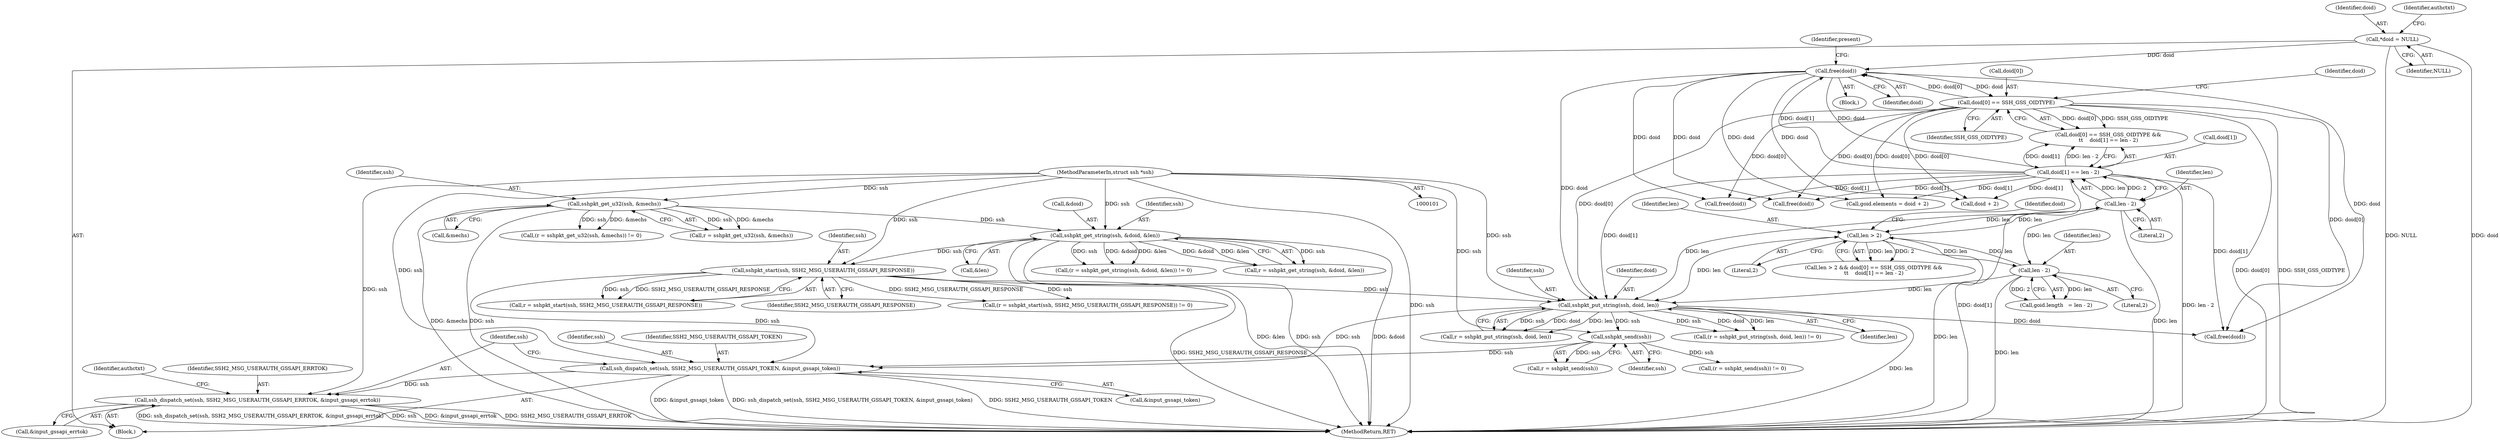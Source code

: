 digraph "0_src_779974d35b4859c07bc3cb8a12c74b43b0a7d1e0@pointer" {
"1000318" [label="(Call,ssh_dispatch_set(ssh, SSH2_MSG_USERAUTH_GSSAPI_ERRTOK, &input_gssapi_errtok))"];
"1000313" [label="(Call,ssh_dispatch_set(ssh, SSH2_MSG_USERAUTH_GSSAPI_TOKEN, &input_gssapi_token))"];
"1000303" [label="(Call,sshpkt_send(ssh))"];
"1000295" [label="(Call,sshpkt_put_string(ssh, doid, len))"];
"1000287" [label="(Call,sshpkt_start(ssh, SSH2_MSG_USERAUTH_GSSAPI_RESPONSE))"];
"1000175" [label="(Call,sshpkt_get_string(ssh, &doid, &len))"];
"1000143" [label="(Call,sshpkt_get_u32(ssh, &mechs))"];
"1000102" [label="(MethodParameterIn,struct ssh *ssh)"];
"1000193" [label="(Call,doid[0] == SSH_GSS_OIDTYPE)"];
"1000166" [label="(Call,free(doid))"];
"1000198" [label="(Call,doid[1] == len - 2)"];
"1000202" [label="(Call,len - 2)"];
"1000189" [label="(Call,len > 2)"];
"1000217" [label="(Call,len - 2)"];
"1000123" [label="(Call,*doid = NULL)"];
"1000123" [label="(Call,*doid = NULL)"];
"1000321" [label="(Call,&input_gssapi_errtok)"];
"1000292" [label="(Call,(r = sshpkt_put_string(ssh, doid, len)) != 0)"];
"1000188" [label="(Call,len > 2 && doid[0] == SSH_GSS_OIDTYPE &&\n\t\t    doid[1] == len - 2)"];
"1000190" [label="(Identifier,len)"];
"1000241" [label="(Call,free(doid))"];
"1000301" [label="(Call,r = sshpkt_send(ssh))"];
"1000197" [label="(Identifier,SSH_GSS_OIDTYPE)"];
"1000192" [label="(Call,doid[0] == SSH_GSS_OIDTYPE &&\n\t\t    doid[1] == len - 2)"];
"1000303" [label="(Call,sshpkt_send(ssh))"];
"1000144" [label="(Identifier,ssh)"];
"1000213" [label="(Call,goid.length   = len - 2)"];
"1000266" [label="(Call,free(doid))"];
"1000193" [label="(Call,doid[0] == SSH_GSS_OIDTYPE)"];
"1000200" [label="(Identifier,doid)"];
"1000219" [label="(Literal,2)"];
"1000320" [label="(Identifier,SSH2_MSG_USERAUTH_GSSAPI_ERRTOK)"];
"1000199" [label="(Call,doid[1])"];
"1000124" [label="(Identifier,doid)"];
"1000285" [label="(Call,r = sshpkt_start(ssh, SSH2_MSG_USERAUTH_GSSAPI_RESPONSE))"];
"1000194" [label="(Call,doid[0])"];
"1000218" [label="(Identifier,len)"];
"1000318" [label="(Call,ssh_dispatch_set(ssh, SSH2_MSG_USERAUTH_GSSAPI_ERRTOK, &input_gssapi_errtok))"];
"1000125" [label="(Identifier,NULL)"];
"1000295" [label="(Call,sshpkt_put_string(ssh, doid, len))"];
"1000316" [label="(Call,&input_gssapi_token)"];
"1000289" [label="(Identifier,SSH2_MSG_USERAUTH_GSSAPI_RESPONSE)"];
"1000315" [label="(Identifier,SSH2_MSG_USERAUTH_GSSAPI_TOKEN)"];
"1000298" [label="(Identifier,len)"];
"1000169" [label="(Identifier,present)"];
"1000102" [label="(MethodParameterIn,struct ssh *ssh)"];
"1000300" [label="(Call,(r = sshpkt_send(ssh)) != 0)"];
"1000206" [label="(Call,goid.elements = doid + 2)"];
"1000330" [label="(MethodReturn,RET)"];
"1000166" [label="(Call,free(doid))"];
"1000202" [label="(Call,len - 2)"];
"1000189" [label="(Call,len > 2)"];
"1000176" [label="(Identifier,ssh)"];
"1000140" [label="(Call,(r = sshpkt_get_u32(ssh, &mechs)) != 0)"];
"1000217" [label="(Call,len - 2)"];
"1000204" [label="(Literal,2)"];
"1000287" [label="(Call,sshpkt_start(ssh, SSH2_MSG_USERAUTH_GSSAPI_RESPONSE))"];
"1000172" [label="(Call,(r = sshpkt_get_string(ssh, &doid, &len)) != 0)"];
"1000210" [label="(Call,doid + 2)"];
"1000203" [label="(Identifier,len)"];
"1000311" [label="(Call,free(doid))"];
"1000195" [label="(Identifier,doid)"];
"1000141" [label="(Call,r = sshpkt_get_u32(ssh, &mechs))"];
"1000173" [label="(Call,r = sshpkt_get_string(ssh, &doid, &len))"];
"1000143" [label="(Call,sshpkt_get_u32(ssh, &mechs))"];
"1000163" [label="(Block,)"];
"1000325" [label="(Identifier,authctxt)"];
"1000288" [label="(Identifier,ssh)"];
"1000319" [label="(Identifier,ssh)"];
"1000198" [label="(Call,doid[1] == len - 2)"];
"1000296" [label="(Identifier,ssh)"];
"1000297" [label="(Identifier,doid)"];
"1000179" [label="(Call,&len)"];
"1000177" [label="(Call,&doid)"];
"1000145" [label="(Call,&mechs)"];
"1000167" [label="(Identifier,doid)"];
"1000284" [label="(Call,(r = sshpkt_start(ssh, SSH2_MSG_USERAUTH_GSSAPI_RESPONSE)) != 0)"];
"1000103" [label="(Block,)"];
"1000304" [label="(Identifier,ssh)"];
"1000314" [label="(Identifier,ssh)"];
"1000313" [label="(Call,ssh_dispatch_set(ssh, SSH2_MSG_USERAUTH_GSSAPI_TOKEN, &input_gssapi_token))"];
"1000293" [label="(Call,r = sshpkt_put_string(ssh, doid, len))"];
"1000175" [label="(Call,sshpkt_get_string(ssh, &doid, &len))"];
"1000191" [label="(Literal,2)"];
"1000130" [label="(Identifier,authctxt)"];
"1000318" -> "1000103"  [label="AST: "];
"1000318" -> "1000321"  [label="CFG: "];
"1000319" -> "1000318"  [label="AST: "];
"1000320" -> "1000318"  [label="AST: "];
"1000321" -> "1000318"  [label="AST: "];
"1000325" -> "1000318"  [label="CFG: "];
"1000318" -> "1000330"  [label="DDG: ssh_dispatch_set(ssh, SSH2_MSG_USERAUTH_GSSAPI_ERRTOK, &input_gssapi_errtok)"];
"1000318" -> "1000330"  [label="DDG: ssh"];
"1000318" -> "1000330"  [label="DDG: &input_gssapi_errtok"];
"1000318" -> "1000330"  [label="DDG: SSH2_MSG_USERAUTH_GSSAPI_ERRTOK"];
"1000313" -> "1000318"  [label="DDG: ssh"];
"1000102" -> "1000318"  [label="DDG: ssh"];
"1000313" -> "1000103"  [label="AST: "];
"1000313" -> "1000316"  [label="CFG: "];
"1000314" -> "1000313"  [label="AST: "];
"1000315" -> "1000313"  [label="AST: "];
"1000316" -> "1000313"  [label="AST: "];
"1000319" -> "1000313"  [label="CFG: "];
"1000313" -> "1000330"  [label="DDG: SSH2_MSG_USERAUTH_GSSAPI_TOKEN"];
"1000313" -> "1000330"  [label="DDG: &input_gssapi_token"];
"1000313" -> "1000330"  [label="DDG: ssh_dispatch_set(ssh, SSH2_MSG_USERAUTH_GSSAPI_TOKEN, &input_gssapi_token)"];
"1000303" -> "1000313"  [label="DDG: ssh"];
"1000295" -> "1000313"  [label="DDG: ssh"];
"1000287" -> "1000313"  [label="DDG: ssh"];
"1000102" -> "1000313"  [label="DDG: ssh"];
"1000303" -> "1000301"  [label="AST: "];
"1000303" -> "1000304"  [label="CFG: "];
"1000304" -> "1000303"  [label="AST: "];
"1000301" -> "1000303"  [label="CFG: "];
"1000303" -> "1000300"  [label="DDG: ssh"];
"1000303" -> "1000301"  [label="DDG: ssh"];
"1000295" -> "1000303"  [label="DDG: ssh"];
"1000102" -> "1000303"  [label="DDG: ssh"];
"1000295" -> "1000293"  [label="AST: "];
"1000295" -> "1000298"  [label="CFG: "];
"1000296" -> "1000295"  [label="AST: "];
"1000297" -> "1000295"  [label="AST: "];
"1000298" -> "1000295"  [label="AST: "];
"1000293" -> "1000295"  [label="CFG: "];
"1000295" -> "1000330"  [label="DDG: len"];
"1000295" -> "1000292"  [label="DDG: ssh"];
"1000295" -> "1000292"  [label="DDG: doid"];
"1000295" -> "1000292"  [label="DDG: len"];
"1000295" -> "1000293"  [label="DDG: ssh"];
"1000295" -> "1000293"  [label="DDG: doid"];
"1000295" -> "1000293"  [label="DDG: len"];
"1000287" -> "1000295"  [label="DDG: ssh"];
"1000102" -> "1000295"  [label="DDG: ssh"];
"1000193" -> "1000295"  [label="DDG: doid[0]"];
"1000166" -> "1000295"  [label="DDG: doid"];
"1000198" -> "1000295"  [label="DDG: doid[1]"];
"1000189" -> "1000295"  [label="DDG: len"];
"1000217" -> "1000295"  [label="DDG: len"];
"1000202" -> "1000295"  [label="DDG: len"];
"1000295" -> "1000311"  [label="DDG: doid"];
"1000287" -> "1000285"  [label="AST: "];
"1000287" -> "1000289"  [label="CFG: "];
"1000288" -> "1000287"  [label="AST: "];
"1000289" -> "1000287"  [label="AST: "];
"1000285" -> "1000287"  [label="CFG: "];
"1000287" -> "1000330"  [label="DDG: SSH2_MSG_USERAUTH_GSSAPI_RESPONSE"];
"1000287" -> "1000284"  [label="DDG: ssh"];
"1000287" -> "1000284"  [label="DDG: SSH2_MSG_USERAUTH_GSSAPI_RESPONSE"];
"1000287" -> "1000285"  [label="DDG: ssh"];
"1000287" -> "1000285"  [label="DDG: SSH2_MSG_USERAUTH_GSSAPI_RESPONSE"];
"1000175" -> "1000287"  [label="DDG: ssh"];
"1000102" -> "1000287"  [label="DDG: ssh"];
"1000175" -> "1000173"  [label="AST: "];
"1000175" -> "1000179"  [label="CFG: "];
"1000176" -> "1000175"  [label="AST: "];
"1000177" -> "1000175"  [label="AST: "];
"1000179" -> "1000175"  [label="AST: "];
"1000173" -> "1000175"  [label="CFG: "];
"1000175" -> "1000330"  [label="DDG: &len"];
"1000175" -> "1000330"  [label="DDG: ssh"];
"1000175" -> "1000330"  [label="DDG: &doid"];
"1000175" -> "1000172"  [label="DDG: ssh"];
"1000175" -> "1000172"  [label="DDG: &doid"];
"1000175" -> "1000172"  [label="DDG: &len"];
"1000175" -> "1000173"  [label="DDG: ssh"];
"1000175" -> "1000173"  [label="DDG: &doid"];
"1000175" -> "1000173"  [label="DDG: &len"];
"1000143" -> "1000175"  [label="DDG: ssh"];
"1000102" -> "1000175"  [label="DDG: ssh"];
"1000143" -> "1000141"  [label="AST: "];
"1000143" -> "1000145"  [label="CFG: "];
"1000144" -> "1000143"  [label="AST: "];
"1000145" -> "1000143"  [label="AST: "];
"1000141" -> "1000143"  [label="CFG: "];
"1000143" -> "1000330"  [label="DDG: ssh"];
"1000143" -> "1000330"  [label="DDG: &mechs"];
"1000143" -> "1000140"  [label="DDG: ssh"];
"1000143" -> "1000140"  [label="DDG: &mechs"];
"1000143" -> "1000141"  [label="DDG: ssh"];
"1000143" -> "1000141"  [label="DDG: &mechs"];
"1000102" -> "1000143"  [label="DDG: ssh"];
"1000102" -> "1000101"  [label="AST: "];
"1000102" -> "1000330"  [label="DDG: ssh"];
"1000193" -> "1000192"  [label="AST: "];
"1000193" -> "1000197"  [label="CFG: "];
"1000194" -> "1000193"  [label="AST: "];
"1000197" -> "1000193"  [label="AST: "];
"1000200" -> "1000193"  [label="CFG: "];
"1000192" -> "1000193"  [label="CFG: "];
"1000193" -> "1000330"  [label="DDG: doid[0]"];
"1000193" -> "1000330"  [label="DDG: SSH_GSS_OIDTYPE"];
"1000193" -> "1000166"  [label="DDG: doid[0]"];
"1000193" -> "1000192"  [label="DDG: doid[0]"];
"1000193" -> "1000192"  [label="DDG: SSH_GSS_OIDTYPE"];
"1000166" -> "1000193"  [label="DDG: doid"];
"1000193" -> "1000206"  [label="DDG: doid[0]"];
"1000193" -> "1000210"  [label="DDG: doid[0]"];
"1000193" -> "1000241"  [label="DDG: doid[0]"];
"1000193" -> "1000266"  [label="DDG: doid[0]"];
"1000193" -> "1000311"  [label="DDG: doid[0]"];
"1000166" -> "1000163"  [label="AST: "];
"1000166" -> "1000167"  [label="CFG: "];
"1000167" -> "1000166"  [label="AST: "];
"1000169" -> "1000166"  [label="CFG: "];
"1000198" -> "1000166"  [label="DDG: doid[1]"];
"1000123" -> "1000166"  [label="DDG: doid"];
"1000166" -> "1000198"  [label="DDG: doid"];
"1000166" -> "1000206"  [label="DDG: doid"];
"1000166" -> "1000210"  [label="DDG: doid"];
"1000166" -> "1000241"  [label="DDG: doid"];
"1000166" -> "1000266"  [label="DDG: doid"];
"1000166" -> "1000311"  [label="DDG: doid"];
"1000198" -> "1000192"  [label="AST: "];
"1000198" -> "1000202"  [label="CFG: "];
"1000199" -> "1000198"  [label="AST: "];
"1000202" -> "1000198"  [label="AST: "];
"1000192" -> "1000198"  [label="CFG: "];
"1000198" -> "1000330"  [label="DDG: doid[1]"];
"1000198" -> "1000330"  [label="DDG: len - 2"];
"1000198" -> "1000192"  [label="DDG: doid[1]"];
"1000198" -> "1000192"  [label="DDG: len - 2"];
"1000202" -> "1000198"  [label="DDG: len"];
"1000202" -> "1000198"  [label="DDG: 2"];
"1000198" -> "1000206"  [label="DDG: doid[1]"];
"1000198" -> "1000210"  [label="DDG: doid[1]"];
"1000198" -> "1000241"  [label="DDG: doid[1]"];
"1000198" -> "1000266"  [label="DDG: doid[1]"];
"1000198" -> "1000311"  [label="DDG: doid[1]"];
"1000202" -> "1000204"  [label="CFG: "];
"1000203" -> "1000202"  [label="AST: "];
"1000204" -> "1000202"  [label="AST: "];
"1000202" -> "1000330"  [label="DDG: len"];
"1000202" -> "1000189"  [label="DDG: len"];
"1000189" -> "1000202"  [label="DDG: len"];
"1000202" -> "1000217"  [label="DDG: len"];
"1000189" -> "1000188"  [label="AST: "];
"1000189" -> "1000191"  [label="CFG: "];
"1000190" -> "1000189"  [label="AST: "];
"1000191" -> "1000189"  [label="AST: "];
"1000195" -> "1000189"  [label="CFG: "];
"1000188" -> "1000189"  [label="CFG: "];
"1000189" -> "1000330"  [label="DDG: len"];
"1000189" -> "1000188"  [label="DDG: len"];
"1000189" -> "1000188"  [label="DDG: 2"];
"1000217" -> "1000189"  [label="DDG: len"];
"1000189" -> "1000217"  [label="DDG: len"];
"1000217" -> "1000213"  [label="AST: "];
"1000217" -> "1000219"  [label="CFG: "];
"1000218" -> "1000217"  [label="AST: "];
"1000219" -> "1000217"  [label="AST: "];
"1000213" -> "1000217"  [label="CFG: "];
"1000217" -> "1000330"  [label="DDG: len"];
"1000217" -> "1000213"  [label="DDG: len"];
"1000217" -> "1000213"  [label="DDG: 2"];
"1000123" -> "1000103"  [label="AST: "];
"1000123" -> "1000125"  [label="CFG: "];
"1000124" -> "1000123"  [label="AST: "];
"1000125" -> "1000123"  [label="AST: "];
"1000130" -> "1000123"  [label="CFG: "];
"1000123" -> "1000330"  [label="DDG: NULL"];
"1000123" -> "1000330"  [label="DDG: doid"];
}
